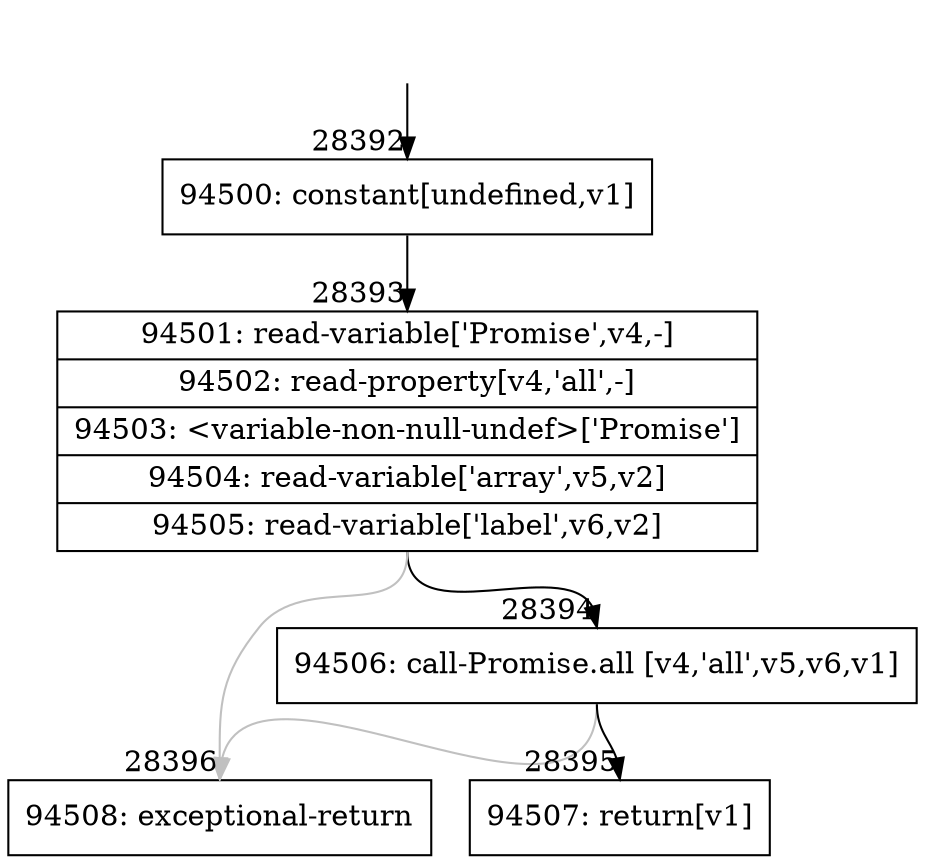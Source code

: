 digraph {
rankdir="TD"
BB_entry2490[shape=none,label=""];
BB_entry2490 -> BB28392 [tailport=s, headport=n, headlabel="    28392"]
BB28392 [shape=record label="{94500: constant[undefined,v1]}" ] 
BB28392 -> BB28393 [tailport=s, headport=n, headlabel="      28393"]
BB28393 [shape=record label="{94501: read-variable['Promise',v4,-]|94502: read-property[v4,'all',-]|94503: \<variable-non-null-undef\>['Promise']|94504: read-variable['array',v5,v2]|94505: read-variable['label',v6,v2]}" ] 
BB28393 -> BB28394 [tailport=s, headport=n, headlabel="      28394"]
BB28393 -> BB28396 [tailport=s, headport=n, color=gray, headlabel="      28396"]
BB28394 [shape=record label="{94506: call-Promise.all [v4,'all',v5,v6,v1]}" ] 
BB28394 -> BB28395 [tailport=s, headport=n, headlabel="      28395"]
BB28394 -> BB28396 [tailport=s, headport=n, color=gray]
BB28395 [shape=record label="{94507: return[v1]}" ] 
BB28396 [shape=record label="{94508: exceptional-return}" ] 
//#$~ 50703
}
